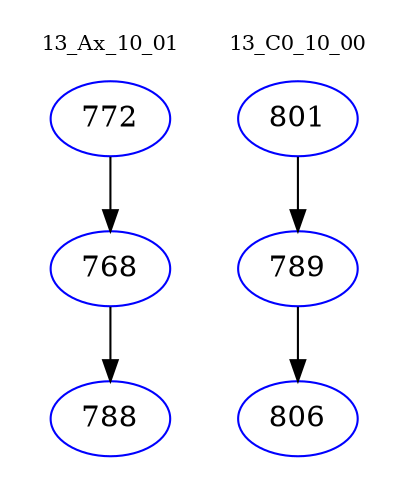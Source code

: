 digraph{
subgraph cluster_0 {
color = white
label = "13_Ax_10_01";
fontsize=10;
T0_772 [label="772", color="blue"]
T0_772 -> T0_768 [color="black"]
T0_768 [label="768", color="blue"]
T0_768 -> T0_788 [color="black"]
T0_788 [label="788", color="blue"]
}
subgraph cluster_1 {
color = white
label = "13_C0_10_00";
fontsize=10;
T1_801 [label="801", color="blue"]
T1_801 -> T1_789 [color="black"]
T1_789 [label="789", color="blue"]
T1_789 -> T1_806 [color="black"]
T1_806 [label="806", color="blue"]
}
}
